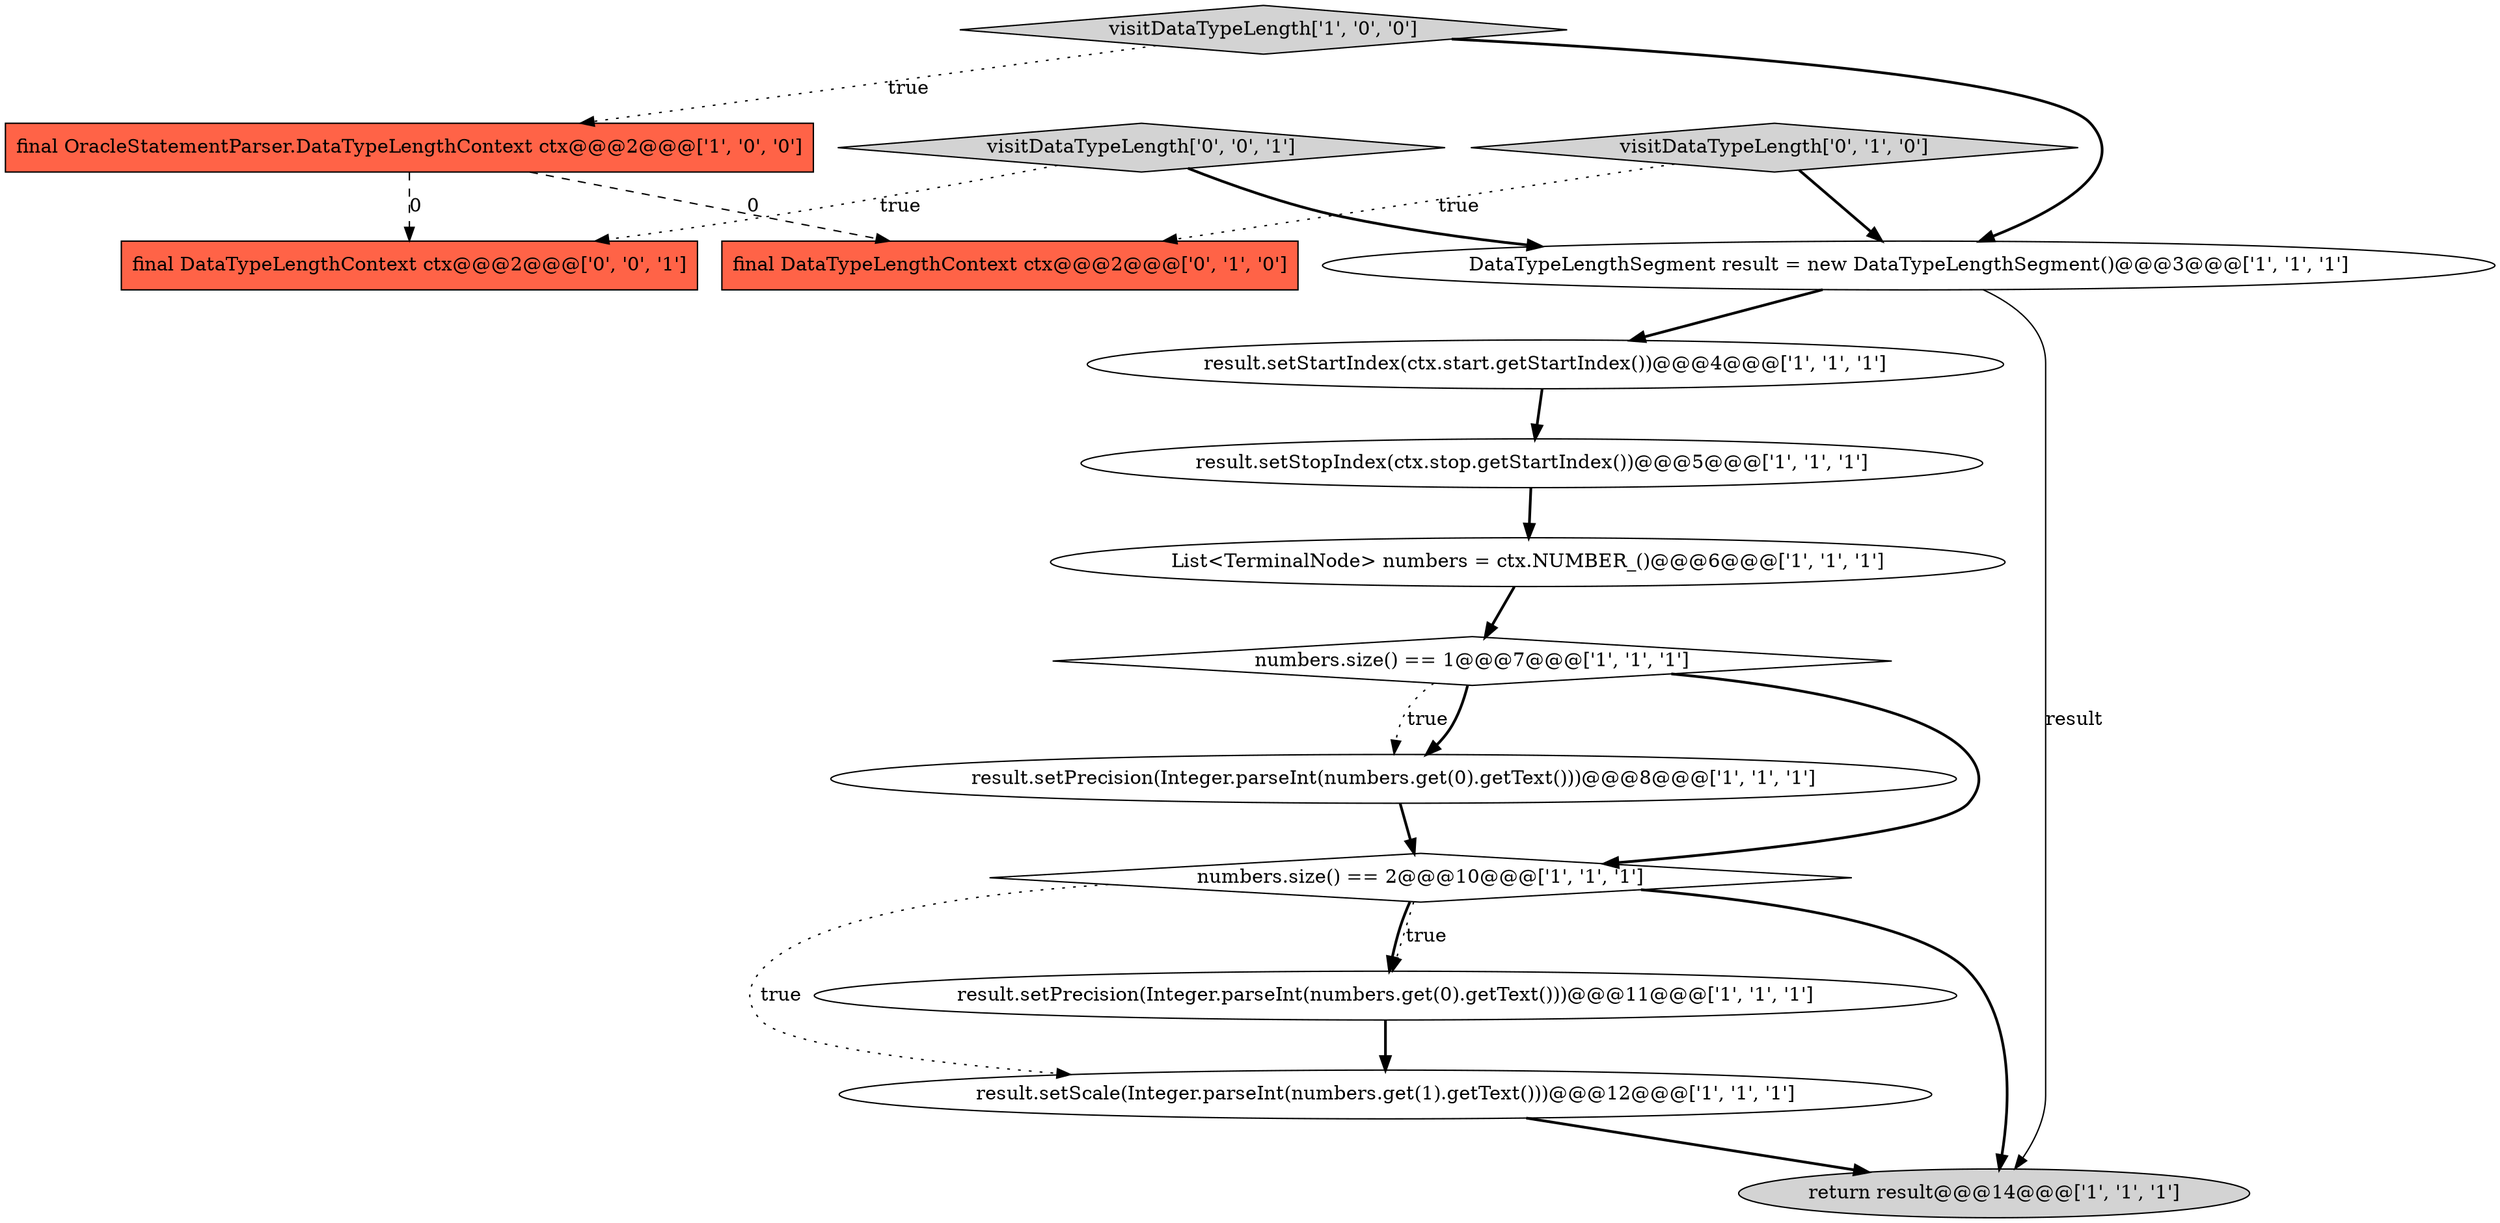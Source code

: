 digraph {
15 [style = filled, label = "final DataTypeLengthContext ctx@@@2@@@['0', '0', '1']", fillcolor = tomato, shape = box image = "AAA0AAABBB3BBB"];
4 [style = filled, label = "result.setPrecision(Integer.parseInt(numbers.get(0).getText()))@@@8@@@['1', '1', '1']", fillcolor = white, shape = ellipse image = "AAA0AAABBB1BBB"];
9 [style = filled, label = "return result@@@14@@@['1', '1', '1']", fillcolor = lightgray, shape = ellipse image = "AAA0AAABBB1BBB"];
8 [style = filled, label = "result.setPrecision(Integer.parseInt(numbers.get(0).getText()))@@@11@@@['1', '1', '1']", fillcolor = white, shape = ellipse image = "AAA0AAABBB1BBB"];
13 [style = filled, label = "final DataTypeLengthContext ctx@@@2@@@['0', '1', '0']", fillcolor = tomato, shape = box image = "AAA1AAABBB2BBB"];
5 [style = filled, label = "result.setStopIndex(ctx.stop.getStartIndex())@@@5@@@['1', '1', '1']", fillcolor = white, shape = ellipse image = "AAA0AAABBB1BBB"];
12 [style = filled, label = "visitDataTypeLength['0', '1', '0']", fillcolor = lightgray, shape = diamond image = "AAA0AAABBB2BBB"];
14 [style = filled, label = "visitDataTypeLength['0', '0', '1']", fillcolor = lightgray, shape = diamond image = "AAA0AAABBB3BBB"];
3 [style = filled, label = "final OracleStatementParser.DataTypeLengthContext ctx@@@2@@@['1', '0', '0']", fillcolor = tomato, shape = box image = "AAA1AAABBB1BBB"];
7 [style = filled, label = "visitDataTypeLength['1', '0', '0']", fillcolor = lightgray, shape = diamond image = "AAA0AAABBB1BBB"];
6 [style = filled, label = "List<TerminalNode> numbers = ctx.NUMBER_()@@@6@@@['1', '1', '1']", fillcolor = white, shape = ellipse image = "AAA0AAABBB1BBB"];
11 [style = filled, label = "numbers.size() == 2@@@10@@@['1', '1', '1']", fillcolor = white, shape = diamond image = "AAA0AAABBB1BBB"];
1 [style = filled, label = "DataTypeLengthSegment result = new DataTypeLengthSegment()@@@3@@@['1', '1', '1']", fillcolor = white, shape = ellipse image = "AAA0AAABBB1BBB"];
10 [style = filled, label = "result.setScale(Integer.parseInt(numbers.get(1).getText()))@@@12@@@['1', '1', '1']", fillcolor = white, shape = ellipse image = "AAA0AAABBB1BBB"];
0 [style = filled, label = "numbers.size() == 1@@@7@@@['1', '1', '1']", fillcolor = white, shape = diamond image = "AAA0AAABBB1BBB"];
2 [style = filled, label = "result.setStartIndex(ctx.start.getStartIndex())@@@4@@@['1', '1', '1']", fillcolor = white, shape = ellipse image = "AAA0AAABBB1BBB"];
8->10 [style = bold, label=""];
7->1 [style = bold, label=""];
11->10 [style = dotted, label="true"];
0->4 [style = dotted, label="true"];
0->11 [style = bold, label=""];
6->0 [style = bold, label=""];
11->9 [style = bold, label=""];
12->1 [style = bold, label=""];
3->13 [style = dashed, label="0"];
14->1 [style = bold, label=""];
14->15 [style = dotted, label="true"];
12->13 [style = dotted, label="true"];
5->6 [style = bold, label=""];
1->9 [style = solid, label="result"];
0->4 [style = bold, label=""];
7->3 [style = dotted, label="true"];
3->15 [style = dashed, label="0"];
11->8 [style = bold, label=""];
11->8 [style = dotted, label="true"];
1->2 [style = bold, label=""];
10->9 [style = bold, label=""];
4->11 [style = bold, label=""];
2->5 [style = bold, label=""];
}
